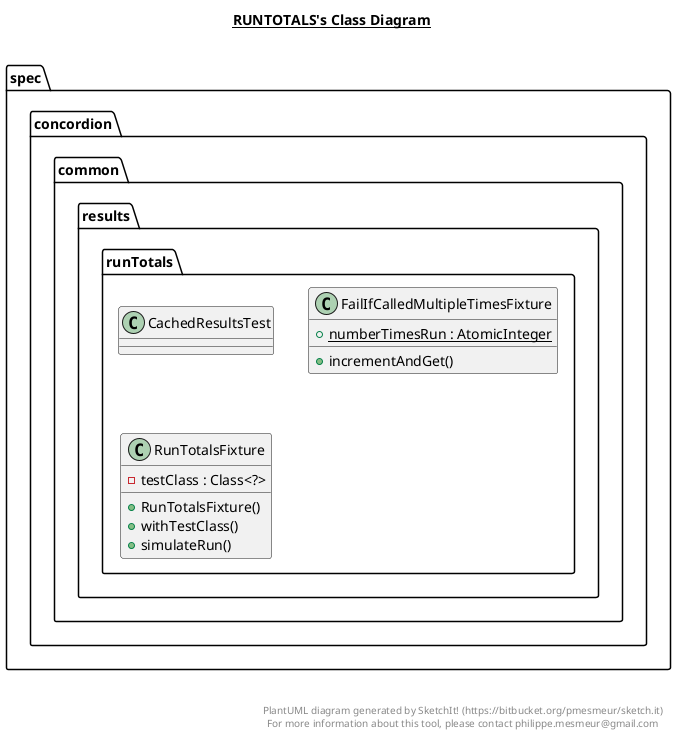 @startuml

title __RUNTOTALS's Class Diagram__\n

  package spec.concordion {
    package spec.concordion.common.results {
      package spec.concordion.common.results.runTotals {
        class CachedResultsTest {
        }
      }
    }
  }
  

  package spec.concordion {
    package spec.concordion.common.results {
      package spec.concordion.common.results.runTotals {
        class FailIfCalledMultipleTimesFixture {
            {static} + numberTimesRun : AtomicInteger
            + incrementAndGet()
        }
      }
    }
  }
  

  package spec.concordion {
    package spec.concordion.common.results {
      package spec.concordion.common.results.runTotals {
        class RunTotalsFixture {
            - testClass : Class<?>
            + RunTotalsFixture()
            + withTestClass()
            + simulateRun()
        }
      }
    }
  }
  



right footer


PlantUML diagram generated by SketchIt! (https://bitbucket.org/pmesmeur/sketch.it)
For more information about this tool, please contact philippe.mesmeur@gmail.com
endfooter

@enduml
